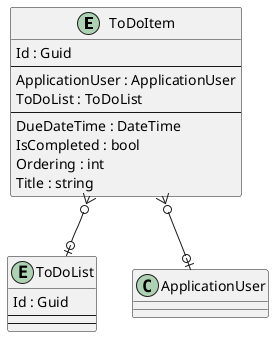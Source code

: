 @startuml

entity ToDoItem {
    Id : Guid
    --
    ApplicationUser : ApplicationUser
    ToDoList : ToDoList
    ' ToDoItemKeyCodePlaceholder
    --
    DueDateTime : DateTime
    IsCompleted : bool
    Ordering : int
    Title : string
    ' ToDoItemPropertyCodePlaceholder
}

entity ToDoList {
    Id : Guid
    --
    ' ToDoListKeyCodePlaceholder
    --
    ' ToDoListPropertyCodePlaceholder
}

' EntityCodePlaceholder

ToDoItem }o--o| ApplicationUser
ToDoItem }o--o| ToDoList
' RelationshipCodePlaceholder

@enduml
